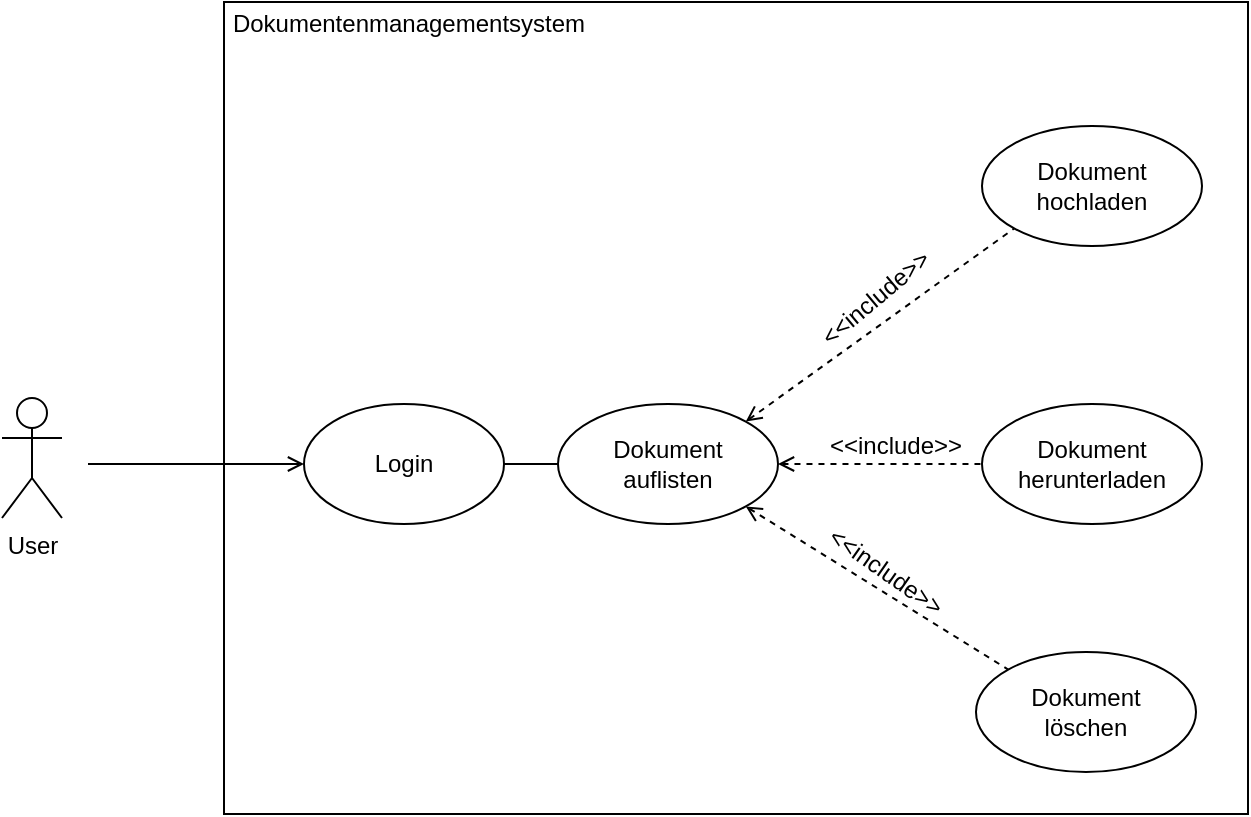 <mxfile version="13.7.9" type="device"><diagram id="XqalUM77swASOikat4Jr" name="Page-1"><mxGraphModel dx="1422" dy="766" grid="0" gridSize="10" guides="1" tooltips="1" connect="1" arrows="1" fold="1" page="1" pageScale="1" pageWidth="827" pageHeight="1169" math="0" shadow="0"><root><mxCell id="0"/><mxCell id="1" parent="0"/><mxCell id="KJ6l4tqmR7y5sOyrmugx-2" value="" style="rounded=0;whiteSpace=wrap;html=1;" vertex="1" parent="1"><mxGeometry x="228" y="119" width="512" height="406" as="geometry"/></mxCell><mxCell id="X8aexu3FOGByKyi35Aas-1" value="User" style="shape=umlActor;verticalLabelPosition=bottom;verticalAlign=top;html=1;outlineConnect=0;" parent="1" vertex="1"><mxGeometry x="117" y="317" width="30" height="60" as="geometry"/></mxCell><mxCell id="X8aexu3FOGByKyi35Aas-3" value="" style="endArrow=open;html=1;endFill=0;entryX=0;entryY=0.5;entryDx=0;entryDy=0;" parent="1" target="X8aexu3FOGByKyi35Aas-6" edge="1"><mxGeometry width="50" height="50" relative="1" as="geometry"><mxPoint x="160" y="350" as="sourcePoint"/><mxPoint x="220" y="350" as="targetPoint"/></mxGeometry></mxCell><mxCell id="X8aexu3FOGByKyi35Aas-6" value="Login" style="ellipse;whiteSpace=wrap;html=1;" parent="1" vertex="1"><mxGeometry x="268" y="320" width="100" height="60" as="geometry"/></mxCell><mxCell id="X8aexu3FOGByKyi35Aas-7" value="" style="endArrow=none;html=1;strokeColor=#000000;rounded=0;endFill=0;dashed=1;startArrow=open;startFill=0;exitX=1;exitY=0;exitDx=0;exitDy=0;entryX=0;entryY=1;entryDx=0;entryDy=0;" parent="1" source="X8aexu3FOGByKyi35Aas-10" target="X8aexu3FOGByKyi35Aas-8" edge="1"><mxGeometry width="50" height="50" relative="1" as="geometry"><mxPoint x="300" y="300" as="sourcePoint"/><mxPoint x="414" y="200" as="targetPoint"/><Array as="points"/></mxGeometry></mxCell><mxCell id="X8aexu3FOGByKyi35Aas-8" value="Dokument hochladen" style="ellipse;whiteSpace=wrap;html=1;" parent="1" vertex="1"><mxGeometry x="607" y="181" width="110" height="60" as="geometry"/></mxCell><mxCell id="X8aexu3FOGByKyi35Aas-9" value="Dokument herunterladen" style="ellipse;whiteSpace=wrap;html=1;" parent="1" vertex="1"><mxGeometry x="607" y="320" width="110" height="60" as="geometry"/></mxCell><mxCell id="X8aexu3FOGByKyi35Aas-10" value="Dokument &lt;br&gt;auflisten" style="ellipse;whiteSpace=wrap;html=1;" parent="1" vertex="1"><mxGeometry x="395" y="320" width="110" height="60" as="geometry"/></mxCell><mxCell id="X8aexu3FOGByKyi35Aas-11" value="Dokument &lt;br&gt;löschen" style="ellipse;whiteSpace=wrap;html=1;" parent="1" vertex="1"><mxGeometry x="604" y="444" width="110" height="60" as="geometry"/></mxCell><mxCell id="X8aexu3FOGByKyi35Aas-12" value="" style="endArrow=none;html=1;strokeColor=#000000;rounded=0;endFill=0;dashed=1;startArrow=open;startFill=0;entryX=0;entryY=0.5;entryDx=0;entryDy=0;exitX=1;exitY=0.5;exitDx=0;exitDy=0;" parent="1" source="X8aexu3FOGByKyi35Aas-10" target="X8aexu3FOGByKyi35Aas-9" edge="1"><mxGeometry width="50" height="50" relative="1" as="geometry"><mxPoint x="350" y="330" as="sourcePoint"/><mxPoint x="420" y="290" as="targetPoint"/><Array as="points"/></mxGeometry></mxCell><mxCell id="X8aexu3FOGByKyi35Aas-13" value="" style="endArrow=none;html=1;strokeColor=#000000;rounded=0;endFill=0;dashed=1;startArrow=open;startFill=0;exitX=1;exitY=1;exitDx=0;exitDy=0;entryX=0;entryY=0;entryDx=0;entryDy=0;" parent="1" source="X8aexu3FOGByKyi35Aas-10" target="X8aexu3FOGByKyi35Aas-11" edge="1"><mxGeometry width="50" height="50" relative="1" as="geometry"><mxPoint x="300" y="390" as="sourcePoint"/><mxPoint x="420" y="470" as="targetPoint"/><Array as="points"/></mxGeometry></mxCell><mxCell id="X8aexu3FOGByKyi35Aas-14" value="" style="endArrow=none;html=1;strokeColor=#000000;rounded=0;endFill=0;startArrow=none;startFill=0;exitX=1;exitY=0.5;exitDx=0;exitDy=0;entryX=0;entryY=0.5;entryDx=0;entryDy=0;" parent="1" source="X8aexu3FOGByKyi35Aas-6" target="X8aexu3FOGByKyi35Aas-10" edge="1"><mxGeometry width="50" height="50" relative="1" as="geometry"><mxPoint x="350" y="360" as="sourcePoint"/><mxPoint x="420" y="380" as="targetPoint"/><Array as="points"/></mxGeometry></mxCell><mxCell id="X8aexu3FOGByKyi35Aas-16" value="Dokumentenmanagementsystem" style="text;html=1;strokeColor=none;fillColor=none;align=center;verticalAlign=middle;whiteSpace=wrap;rounded=0;" parent="1" vertex="1"><mxGeometry x="227" y="120" width="187" height="20" as="geometry"/></mxCell><mxCell id="X8aexu3FOGByKyi35Aas-18" value="&amp;lt;&amp;lt;include&amp;gt;&amp;gt;" style="text;html=1;strokeColor=none;fillColor=none;align=center;verticalAlign=middle;whiteSpace=wrap;rounded=0;rotation=-40;" parent="1" vertex="1"><mxGeometry x="534" y="257" width="40" height="20" as="geometry"/></mxCell><mxCell id="X8aexu3FOGByKyi35Aas-19" value="&amp;lt;&amp;lt;include&amp;gt;&amp;gt;" style="text;html=1;strokeColor=none;fillColor=none;align=center;verticalAlign=middle;whiteSpace=wrap;rounded=0;rotation=0;" parent="1" vertex="1"><mxGeometry x="544" y="331" width="40" height="20" as="geometry"/></mxCell><mxCell id="X8aexu3FOGByKyi35Aas-21" value="&amp;lt;&amp;lt;include&amp;gt;&amp;gt;" style="text;html=1;strokeColor=none;fillColor=none;align=center;verticalAlign=middle;whiteSpace=wrap;rounded=0;rotation=35;" parent="1" vertex="1"><mxGeometry x="539" y="394" width="40" height="20" as="geometry"/></mxCell></root></mxGraphModel></diagram></mxfile>